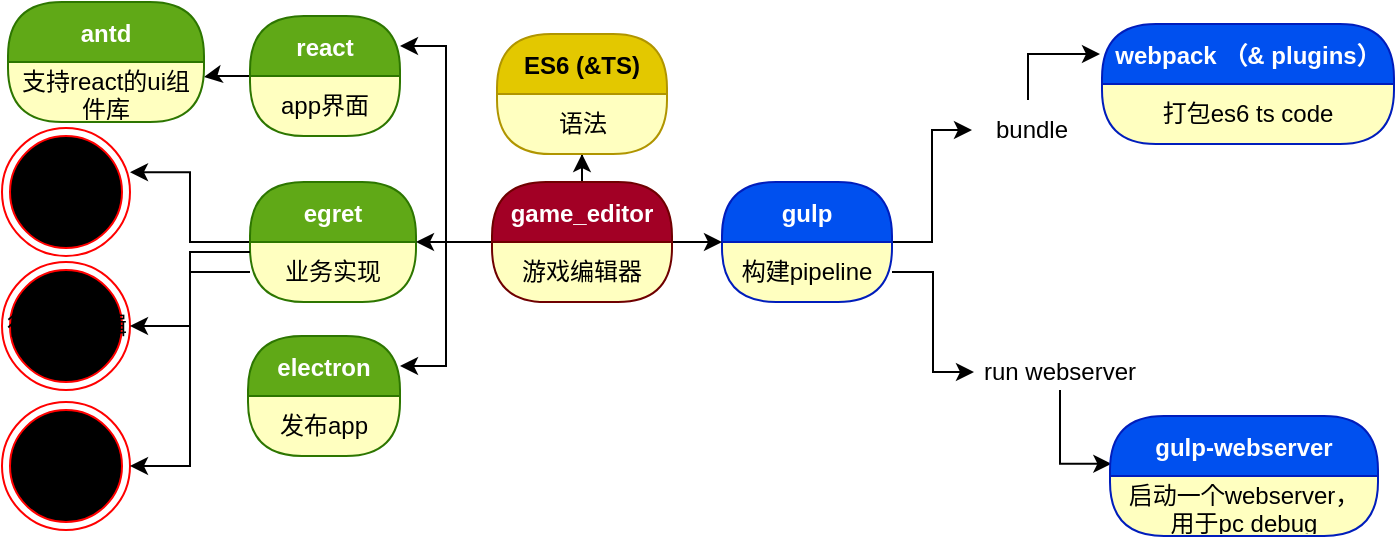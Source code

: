 <mxfile version="20.5.1" type="github">
  <diagram id="RyOypk_LRAsxnf7cehFb" name="第 1 页">
    <mxGraphModel dx="-188" dy="-301" grid="0" gridSize="10" guides="1" tooltips="1" connect="1" arrows="1" fold="1" page="1" pageScale="1" pageWidth="1169" pageHeight="827" math="0" shadow="0">
      <root>
        <mxCell id="0" />
        <mxCell id="1" parent="0" />
        <mxCell id="iCX3cISmmqJYiOSi0hr1-57" style="edgeStyle=orthogonalEdgeStyle;rounded=0;orthogonalLoop=1;jettySize=auto;html=1;entryX=1;entryY=0.25;entryDx=0;entryDy=0;" parent="1" source="iCX3cISmmqJYiOSi0hr1-3" target="iCX3cISmmqJYiOSi0hr1-7" edge="1">
          <mxGeometry relative="1" as="geometry" />
        </mxCell>
        <mxCell id="iCX3cISmmqJYiOSi0hr1-3" value="react" style="swimlane;fontStyle=1;align=center;verticalAlign=middle;childLayout=stackLayout;horizontal=1;startSize=30;horizontalStack=0;resizeParent=0;resizeLast=1;container=0;fontColor=#ffffff;collapsible=0;rounded=1;arcSize=30;strokeColor=#2D7600;fillColor=#60a917;swimlaneFillColor=#ffffc0;dropTarget=0;" parent="1" vertex="1">
          <mxGeometry x="1496" y="1192" width="75" height="60" as="geometry" />
        </mxCell>
        <mxCell id="iCX3cISmmqJYiOSi0hr1-4" value="app界面" style="text;html=1;strokeColor=none;fillColor=none;align=center;verticalAlign=middle;spacingLeft=4;spacingRight=4;whiteSpace=wrap;overflow=hidden;rotatable=0;fontColor=#000000;" parent="iCX3cISmmqJYiOSi0hr1-3" vertex="1">
          <mxGeometry y="30" width="75" height="30" as="geometry" />
        </mxCell>
        <mxCell id="iCX3cISmmqJYiOSi0hr1-6" value="antd" style="swimlane;fontStyle=1;align=center;verticalAlign=middle;childLayout=stackLayout;horizontal=1;startSize=30;horizontalStack=0;resizeParent=0;resizeLast=1;container=0;fontColor=#ffffff;collapsible=0;rounded=1;arcSize=30;strokeColor=#2D7600;fillColor=#60a917;swimlaneFillColor=#ffffc0;dropTarget=0;" parent="1" vertex="1">
          <mxGeometry x="1375" y="1185" width="98" height="60" as="geometry" />
        </mxCell>
        <mxCell id="iCX3cISmmqJYiOSi0hr1-7" value="支持react的ui组件库" style="text;html=1;strokeColor=none;fillColor=none;align=center;verticalAlign=middle;spacingLeft=4;spacingRight=4;whiteSpace=wrap;overflow=hidden;rotatable=0;fontColor=#000000;" parent="iCX3cISmmqJYiOSi0hr1-6" vertex="1">
          <mxGeometry y="30" width="98" height="30" as="geometry" />
        </mxCell>
        <mxCell id="iCX3cISmmqJYiOSi0hr1-55" style="edgeStyle=orthogonalEdgeStyle;rounded=0;orthogonalLoop=1;jettySize=auto;html=1;entryX=1;entryY=0.345;entryDx=0;entryDy=0;entryPerimeter=0;" parent="1" source="iCX3cISmmqJYiOSi0hr1-9" target="iCX3cISmmqJYiOSi0hr1-53" edge="1">
          <mxGeometry relative="1" as="geometry" />
        </mxCell>
        <mxCell id="iCX3cISmmqJYiOSi0hr1-9" value="egret" style="swimlane;fontStyle=1;align=center;verticalAlign=middle;childLayout=stackLayout;horizontal=1;startSize=30;horizontalStack=0;resizeParent=0;resizeLast=1;container=0;fontColor=#ffffff;collapsible=0;rounded=1;arcSize=30;strokeColor=#2D7600;fillColor=#60a917;swimlaneFillColor=#ffffc0;dropTarget=0;" parent="1" vertex="1">
          <mxGeometry x="1496" y="1275" width="83" height="60" as="geometry" />
        </mxCell>
        <mxCell id="iCX3cISmmqJYiOSi0hr1-10" value="业务实现" style="text;html=1;strokeColor=none;fillColor=none;align=center;verticalAlign=middle;spacingLeft=4;spacingRight=4;whiteSpace=wrap;overflow=hidden;rotatable=0;fontColor=#000000;" parent="iCX3cISmmqJYiOSi0hr1-9" vertex="1">
          <mxGeometry y="30" width="83" height="30" as="geometry" />
        </mxCell>
        <mxCell id="iCX3cISmmqJYiOSi0hr1-12" value="Subtitle" style="text;html=1;strokeColor=none;fillColor=none;align=center;verticalAlign=middle;spacingLeft=4;spacingRight=4;whiteSpace=wrap;overflow=hidden;rotatable=0;fontColor=#000000;" parent="iCX3cISmmqJYiOSi0hr1-9" vertex="1">
          <mxGeometry y="60" width="83" as="geometry" />
        </mxCell>
        <mxCell id="iCX3cISmmqJYiOSi0hr1-13" value="webpack （&amp; plugins）" style="swimlane;fontStyle=1;align=center;verticalAlign=middle;childLayout=stackLayout;horizontal=1;startSize=30;horizontalStack=0;resizeParent=0;resizeLast=1;container=0;fontColor=#ffffff;collapsible=0;rounded=1;arcSize=30;strokeColor=#001DBC;fillColor=#0050ef;swimlaneFillColor=#ffffc0;dropTarget=0;" parent="1" vertex="1">
          <mxGeometry x="1922" y="1196" width="146" height="60" as="geometry" />
        </mxCell>
        <mxCell id="yfJCY1lUy-ADghGYg0gO-5" value="打包es6 ts code" style="text;html=1;strokeColor=none;fillColor=none;align=center;verticalAlign=middle;spacingLeft=4;spacingRight=4;whiteSpace=wrap;overflow=hidden;rotatable=0;fontColor=#000000;" vertex="1" parent="iCX3cISmmqJYiOSi0hr1-13">
          <mxGeometry y="30" width="146" as="geometry" />
        </mxCell>
        <mxCell id="iCX3cISmmqJYiOSi0hr1-15" value="打包es6 ts code" style="text;html=1;strokeColor=none;fillColor=none;align=center;verticalAlign=middle;spacingLeft=4;spacingRight=4;whiteSpace=wrap;overflow=hidden;rotatable=0;fontColor=#000000;" parent="iCX3cISmmqJYiOSi0hr1-13" vertex="1">
          <mxGeometry y="30" width="146" height="30" as="geometry" />
        </mxCell>
        <mxCell id="iCX3cISmmqJYiOSi0hr1-36" style="edgeStyle=orthogonalEdgeStyle;rounded=0;orthogonalLoop=1;jettySize=auto;html=1;entryX=0;entryY=0.5;entryDx=0;entryDy=0;" parent="1" source="iCX3cISmmqJYiOSi0hr1-22" target="iCX3cISmmqJYiOSi0hr1-35" edge="1">
          <mxGeometry relative="1" as="geometry" />
        </mxCell>
        <mxCell id="iCX3cISmmqJYiOSi0hr1-22" value="gulp" style="swimlane;fontStyle=1;align=center;verticalAlign=middle;childLayout=stackLayout;horizontal=1;startSize=30;horizontalStack=0;resizeParent=0;resizeLast=1;container=0;fontColor=#ffffff;collapsible=0;rounded=1;arcSize=30;strokeColor=#001DBC;fillColor=#0050ef;swimlaneFillColor=#ffffc0;dropTarget=0;" parent="1" vertex="1">
          <mxGeometry x="1732" y="1275" width="85" height="60" as="geometry" />
        </mxCell>
        <mxCell id="iCX3cISmmqJYiOSi0hr1-23" value="构建pipeline" style="text;html=1;strokeColor=none;fillColor=none;align=center;verticalAlign=middle;spacingLeft=4;spacingRight=4;whiteSpace=wrap;overflow=hidden;rotatable=0;fontColor=#000000;" parent="iCX3cISmmqJYiOSi0hr1-22" vertex="1">
          <mxGeometry y="30" width="85" height="30" as="geometry" />
        </mxCell>
        <mxCell id="iCX3cISmmqJYiOSi0hr1-62" style="edgeStyle=orthogonalEdgeStyle;rounded=0;orthogonalLoop=1;jettySize=auto;html=1;entryX=1;entryY=0.25;entryDx=0;entryDy=0;" parent="1" source="iCX3cISmmqJYiOSi0hr1-25" target="iCX3cISmmqJYiOSi0hr1-3" edge="1">
          <mxGeometry relative="1" as="geometry" />
        </mxCell>
        <mxCell id="iCX3cISmmqJYiOSi0hr1-63" style="edgeStyle=orthogonalEdgeStyle;rounded=0;orthogonalLoop=1;jettySize=auto;html=1;entryX=1;entryY=0;entryDx=0;entryDy=0;" parent="1" source="iCX3cISmmqJYiOSi0hr1-25" target="iCX3cISmmqJYiOSi0hr1-10" edge="1">
          <mxGeometry relative="1" as="geometry">
            <Array as="points">
              <mxPoint x="1674" y="1305" />
              <mxPoint x="1674" y="1305" />
            </Array>
          </mxGeometry>
        </mxCell>
        <mxCell id="iCX3cISmmqJYiOSi0hr1-64" style="edgeStyle=orthogonalEdgeStyle;rounded=0;orthogonalLoop=1;jettySize=auto;html=1;entryX=1;entryY=0.25;entryDx=0;entryDy=0;" parent="1" source="iCX3cISmmqJYiOSi0hr1-25" target="iCX3cISmmqJYiOSi0hr1-44" edge="1">
          <mxGeometry relative="1" as="geometry" />
        </mxCell>
        <mxCell id="yfJCY1lUy-ADghGYg0gO-4" style="edgeStyle=orthogonalEdgeStyle;rounded=0;orthogonalLoop=1;jettySize=auto;html=1;" edge="1" parent="1" source="iCX3cISmmqJYiOSi0hr1-25" target="iCX3cISmmqJYiOSi0hr1-22">
          <mxGeometry relative="1" as="geometry" />
        </mxCell>
        <mxCell id="yfJCY1lUy-ADghGYg0gO-9" style="edgeStyle=orthogonalEdgeStyle;rounded=0;orthogonalLoop=1;jettySize=auto;html=1;entryX=0.5;entryY=1;entryDx=0;entryDy=0;" edge="1" parent="1" source="iCX3cISmmqJYiOSi0hr1-25" target="yfJCY1lUy-ADghGYg0gO-7">
          <mxGeometry relative="1" as="geometry" />
        </mxCell>
        <mxCell id="iCX3cISmmqJYiOSi0hr1-25" value="game_editor" style="swimlane;fontStyle=1;align=center;verticalAlign=middle;childLayout=stackLayout;horizontal=1;startSize=30;horizontalStack=0;resizeParent=0;resizeLast=1;container=0;fontColor=#ffffff;collapsible=0;rounded=1;arcSize=30;strokeColor=#6F0000;fillColor=#a20025;swimlaneFillColor=#ffffc0;dropTarget=0;" parent="1" vertex="1">
          <mxGeometry x="1617" y="1275" width="90" height="60" as="geometry" />
        </mxCell>
        <mxCell id="iCX3cISmmqJYiOSi0hr1-26" value="游戏编辑器" style="text;html=1;strokeColor=none;fillColor=none;align=center;verticalAlign=middle;spacingLeft=4;spacingRight=4;whiteSpace=wrap;overflow=hidden;rotatable=0;fontColor=#000000;" parent="iCX3cISmmqJYiOSi0hr1-25" vertex="1">
          <mxGeometry y="30" width="90" height="30" as="geometry" />
        </mxCell>
        <mxCell id="iCX3cISmmqJYiOSi0hr1-47" value="发布app" style="text;html=1;strokeColor=none;fillColor=none;align=center;verticalAlign=middle;spacingLeft=4;spacingRight=4;whiteSpace=wrap;overflow=hidden;rotatable=0;fontColor=#000000;" parent="iCX3cISmmqJYiOSi0hr1-25" vertex="1">
          <mxGeometry y="60" width="90" as="geometry" />
        </mxCell>
        <mxCell id="iCX3cISmmqJYiOSi0hr1-66" style="edgeStyle=orthogonalEdgeStyle;rounded=0;orthogonalLoop=1;jettySize=auto;html=1;entryX=0;entryY=0.25;entryDx=0;entryDy=0;" parent="1" edge="1">
          <mxGeometry relative="1" as="geometry">
            <Array as="points">
              <mxPoint x="1885" y="1211" />
            </Array>
            <mxPoint x="1885.0" y="1234" as="sourcePoint" />
            <mxPoint x="1921" y="1211" as="targetPoint" />
          </mxGeometry>
        </mxCell>
        <mxCell id="iCX3cISmmqJYiOSi0hr1-35" value="bundle" style="text;html=1;strokeColor=none;fillColor=none;align=center;verticalAlign=middle;whiteSpace=wrap;rounded=0;" parent="1" vertex="1">
          <mxGeometry x="1857" y="1234" width="60" height="30" as="geometry" />
        </mxCell>
        <mxCell id="iCX3cISmmqJYiOSi0hr1-65" style="edgeStyle=orthogonalEdgeStyle;rounded=0;orthogonalLoop=1;jettySize=auto;html=1;entryX=0.005;entryY=0.398;entryDx=0;entryDy=0;entryPerimeter=0;exitX=0.5;exitY=1;exitDx=0;exitDy=0;" parent="1" source="iCX3cISmmqJYiOSi0hr1-38" target="iCX3cISmmqJYiOSi0hr1-39" edge="1">
          <mxGeometry relative="1" as="geometry">
            <Array as="points">
              <mxPoint x="1901" y="1416" />
            </Array>
          </mxGeometry>
        </mxCell>
        <mxCell id="iCX3cISmmqJYiOSi0hr1-38" value="run webserver" style="text;html=1;strokeColor=none;fillColor=none;align=center;verticalAlign=middle;whiteSpace=wrap;rounded=0;" parent="1" vertex="1">
          <mxGeometry x="1858" y="1361" width="86" height="18" as="geometry" />
        </mxCell>
        <mxCell id="iCX3cISmmqJYiOSi0hr1-39" value="gulp-webserver" style="swimlane;fontStyle=1;align=center;verticalAlign=middle;childLayout=stackLayout;horizontal=1;startSize=30;horizontalStack=0;resizeParent=0;resizeLast=1;container=0;fontColor=#ffffff;collapsible=0;rounded=1;arcSize=30;strokeColor=#001DBC;fillColor=#0050ef;swimlaneFillColor=#ffffc0;dropTarget=0;" parent="1" vertex="1">
          <mxGeometry x="1926" y="1392" width="134" height="60" as="geometry" />
        </mxCell>
        <mxCell id="iCX3cISmmqJYiOSi0hr1-40" value="启动一个webserver，用于pc debug" style="text;html=1;strokeColor=none;fillColor=none;align=center;verticalAlign=middle;spacingLeft=4;spacingRight=4;whiteSpace=wrap;overflow=hidden;rotatable=0;fontColor=#000000;" parent="iCX3cISmmqJYiOSi0hr1-39" vertex="1">
          <mxGeometry y="30" width="134" height="30" as="geometry" />
        </mxCell>
        <mxCell id="iCX3cISmmqJYiOSi0hr1-43" style="edgeStyle=orthogonalEdgeStyle;rounded=0;orthogonalLoop=1;jettySize=auto;html=1;entryX=0;entryY=0.5;entryDx=0;entryDy=0;" parent="1" source="iCX3cISmmqJYiOSi0hr1-23" target="iCX3cISmmqJYiOSi0hr1-38" edge="1">
          <mxGeometry relative="1" as="geometry" />
        </mxCell>
        <mxCell id="iCX3cISmmqJYiOSi0hr1-44" value="electron" style="swimlane;fontStyle=1;align=center;verticalAlign=middle;childLayout=stackLayout;horizontal=1;startSize=30;horizontalStack=0;resizeParent=0;resizeLast=1;container=0;fontColor=#ffffff;collapsible=0;rounded=1;arcSize=30;strokeColor=#2D7600;fillColor=#60a917;swimlaneFillColor=#ffffc0;dropTarget=0;" parent="1" vertex="1">
          <mxGeometry x="1495" y="1352" width="76" height="60" as="geometry" />
        </mxCell>
        <mxCell id="iCX3cISmmqJYiOSi0hr1-45" value="发布app" style="text;html=1;strokeColor=none;fillColor=none;align=center;verticalAlign=middle;spacingLeft=4;spacingRight=4;whiteSpace=wrap;overflow=hidden;rotatable=0;fontColor=#000000;" parent="iCX3cISmmqJYiOSi0hr1-44" vertex="1">
          <mxGeometry y="30" width="76" height="30" as="geometry" />
        </mxCell>
        <mxCell id="iCX3cISmmqJYiOSi0hr1-53" value="地图编辑" style="ellipse;html=1;shape=endState;fillColor=#000000;strokeColor=#ff0000;" parent="1" vertex="1">
          <mxGeometry x="1372" y="1248" width="64" height="64" as="geometry" />
        </mxCell>
        <mxCell id="iCX3cISmmqJYiOSi0hr1-54" value="行为树编辑" style="ellipse;html=1;shape=endState;fillColor=#000000;strokeColor=#ff0000;" parent="1" vertex="1">
          <mxGeometry x="1372" y="1315" width="64" height="64" as="geometry" />
        </mxCell>
        <mxCell id="iCX3cISmmqJYiOSi0hr1-56" style="edgeStyle=orthogonalEdgeStyle;rounded=0;orthogonalLoop=1;jettySize=auto;html=1;" parent="1" source="iCX3cISmmqJYiOSi0hr1-10" target="iCX3cISmmqJYiOSi0hr1-54" edge="1">
          <mxGeometry relative="1" as="geometry">
            <Array as="points">
              <mxPoint x="1466" y="1310" />
              <mxPoint x="1466" y="1347" />
            </Array>
          </mxGeometry>
        </mxCell>
        <mxCell id="yfJCY1lUy-ADghGYg0gO-1" value="other..." style="ellipse;html=1;shape=endState;fillColor=#000000;strokeColor=#ff0000;" vertex="1" parent="1">
          <mxGeometry x="1372" y="1385" width="64" height="64" as="geometry" />
        </mxCell>
        <mxCell id="yfJCY1lUy-ADghGYg0gO-3" style="edgeStyle=orthogonalEdgeStyle;rounded=0;orthogonalLoop=1;jettySize=auto;html=1;exitX=0;exitY=0.5;exitDx=0;exitDy=0;entryX=1;entryY=0.5;entryDx=0;entryDy=0;" edge="1" parent="1" source="iCX3cISmmqJYiOSi0hr1-10" target="yfJCY1lUy-ADghGYg0gO-1">
          <mxGeometry relative="1" as="geometry" />
        </mxCell>
        <mxCell id="yfJCY1lUy-ADghGYg0gO-6" value="ES6 (&amp;TS)" style="swimlane;fontStyle=1;align=center;verticalAlign=middle;childLayout=stackLayout;horizontal=1;startSize=30;horizontalStack=0;resizeParent=0;resizeLast=1;container=0;fontColor=#000000;collapsible=0;rounded=1;arcSize=30;strokeColor=#B09500;fillColor=#e3c800;swimlaneFillColor=#ffffc0;dropTarget=0;" vertex="1" parent="1">
          <mxGeometry x="1619.5" y="1201" width="85" height="60" as="geometry" />
        </mxCell>
        <mxCell id="yfJCY1lUy-ADghGYg0gO-7" value="语法" style="text;html=1;strokeColor=none;fillColor=none;align=center;verticalAlign=middle;spacingLeft=4;spacingRight=4;whiteSpace=wrap;overflow=hidden;rotatable=0;fontColor=#000000;" vertex="1" parent="yfJCY1lUy-ADghGYg0gO-6">
          <mxGeometry y="30" width="85" height="30" as="geometry" />
        </mxCell>
      </root>
    </mxGraphModel>
  </diagram>
</mxfile>
